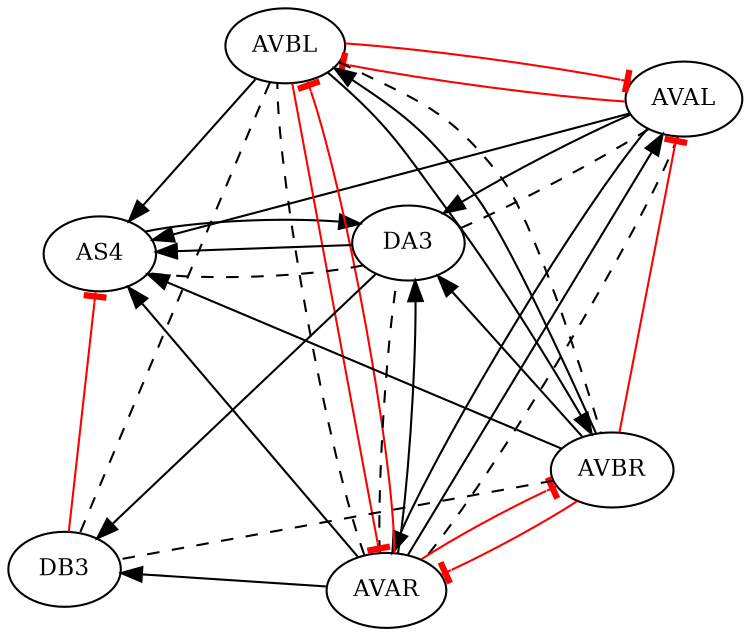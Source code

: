 digraph exp {
graph [layout = neato];
splines=true; sep="+25,25"; overlap=false; fontsize=12;
node [fontsize=11]; AS4; AVAL; AVAR; AVBL; AVBR; DA3; DB3; 
AVAL -> AVAR [style="dashed" minlen=2 arrowhead="none"];
AVAL -> DA3 [style="dashed" minlen=2 arrowhead="none"];
AVAR -> AVBL [style="dashed" minlen=2 arrowhead="none"];
AVAR -> DA3 [style="dashed" minlen=2 arrowhead="none"];
AVBL -> AVBR [style="dashed" minlen=2 arrowhead="none"];
AVBL -> DB3 [style="dashed" minlen=2 arrowhead="none"];
AVBR -> DB3 [style="dashed" minlen=2 arrowhead="none"];
DA3 -> AS4 [style="dashed" minlen=2 arrowhead="none"];
AVAL -> AVAR [minlen=2 color="black"];
AVAL -> AVBL [minlen=2 color=red arrowhead="tee"];
AVAL -> DA3 [minlen=2 color="black"];
AVAL -> AS4 [minlen=2 color="black"];
AVAR -> AVAL [minlen=2 color="black"];
AVAR -> AVBL [minlen=2 color=red arrowhead="tee"];
AVAR -> AVBR [minlen=2 color=red arrowhead="tee"];
AVAR -> DA3 [minlen=2 color="black"];
AVAR -> DB3 [minlen=2 color="black"];
AVAR -> AS4 [minlen=2 color="black"];
AVBL -> AVAL [minlen=2 color=red arrowhead="tee"];
AVBL -> AVAR [minlen=2 color=red arrowhead="tee"];
AVBL -> AVBR [minlen=2 color="black"];
AVBL -> AS4 [minlen=2 color="black"];
AVBR -> AVAL [minlen=2 color=red arrowhead="tee"];
AVBR -> AVAR [minlen=2 color=red arrowhead="tee"];
AVBR -> AVBL [minlen=2 color="black"];
AVBR -> DA3 [minlen=2 color="black"];
AVBR -> AS4 [minlen=2 color="black"];
DA3 -> DB3 [minlen=2 color="black"];
DA3 -> AS4 [minlen=2 color="black"];
DB3 -> AS4 [minlen=2 color=red arrowhead="tee"];
AS4 -> DA3 [minlen=2 color="black"];
}